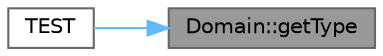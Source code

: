 digraph "Domain::getType"
{
 // LATEX_PDF_SIZE
  bgcolor="transparent";
  edge [fontname=Helvetica,fontsize=10,labelfontname=Helvetica,labelfontsize=10];
  node [fontname=Helvetica,fontsize=10,shape=box,height=0.2,width=0.4];
  rankdir="RL";
  Node1 [id="Node000001",label="Domain::getType",height=0.2,width=0.4,color="gray40", fillcolor="grey60", style="filled", fontcolor="black",tooltip="Чисто виртуальная функция для получения типа сущности."];
  Node1 -> Node2 [id="edge1_Node000001_Node000002",dir="back",color="steelblue1",style="solid",tooltip=" "];
  Node2 [id="Node000002",label="TEST",height=0.2,width=0.4,color="grey40", fillcolor="white", style="filled",URL="$group__domain__tests.html#gad3309dd8dc0d34b7016cb8edfee56af3",tooltip=" "];
}
